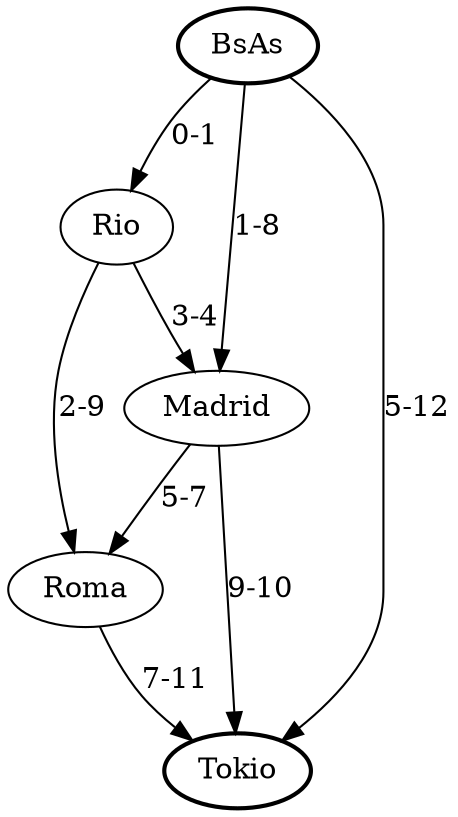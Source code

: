 digraph A {
BsAs -> Rio [label="0-1"];
BsAs -> Tokio [label="5-12"];
BsAs -> Madrid [label="1-8"];
Rio -> Madrid [label="3-4"];
Rio -> Roma [label="2-9"];
Madrid -> Roma [label="5-7"];
Madrid -> Tokio [label="9-10"];
Roma -> Tokio [label="7-11"];
BsAs [style=bold];
Tokio [style=bold]; 
}



